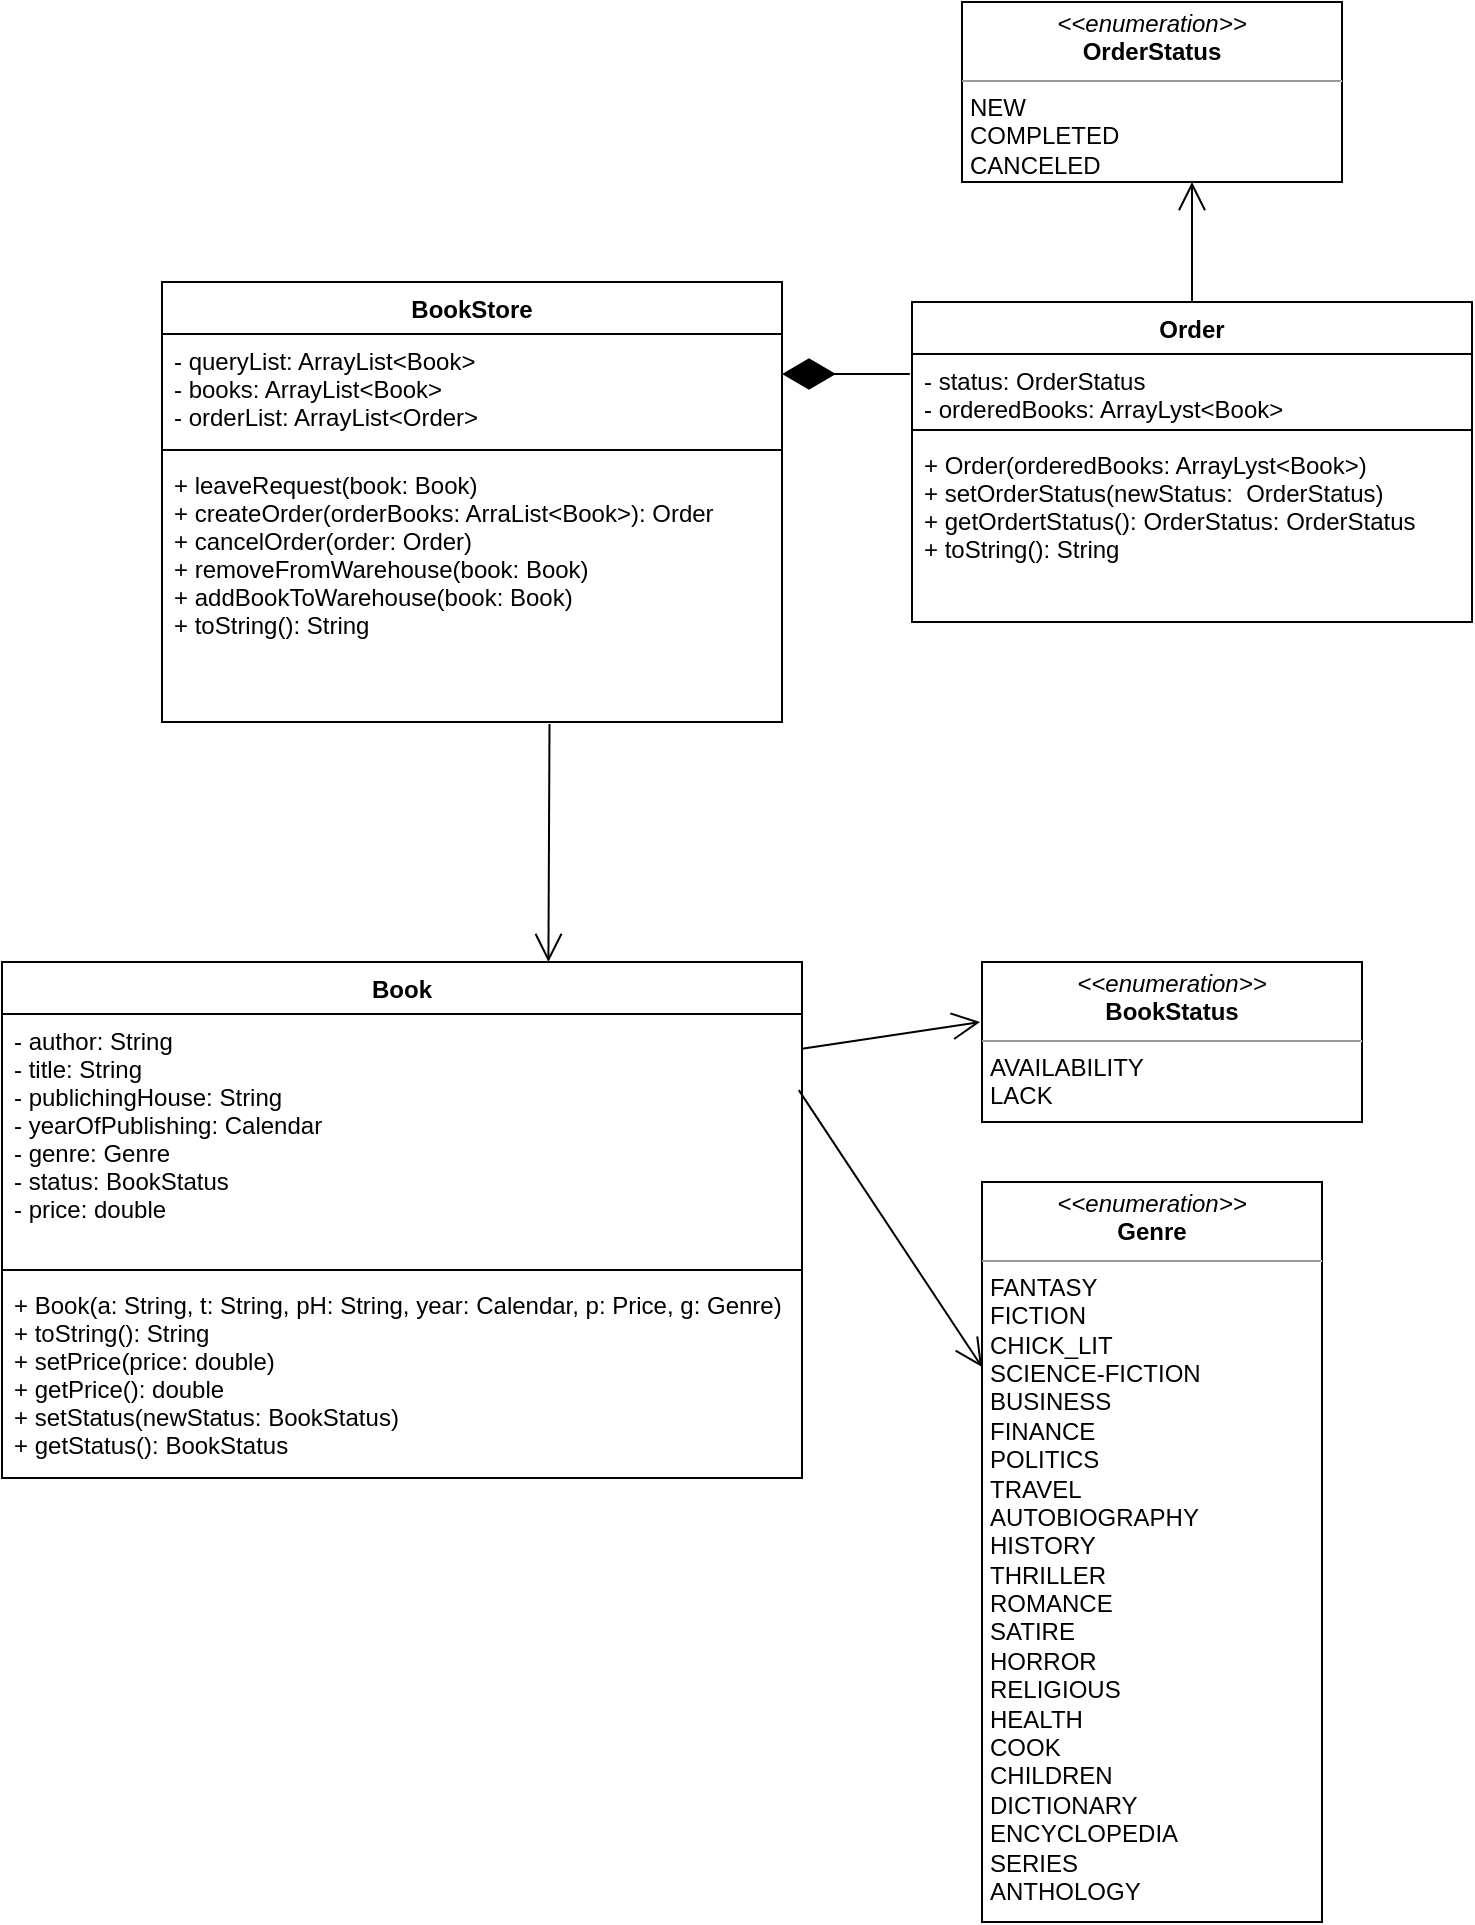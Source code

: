 <mxfile version="16.5.1" type="device"><diagram id="vR7oUWTqRPIUOsGdA2bu" name="Page-1"><mxGraphModel dx="1718" dy="845" grid="1" gridSize="10" guides="1" tooltips="1" connect="1" arrows="1" fold="1" page="1" pageScale="1" pageWidth="827" pageHeight="1169" math="0" shadow="0"><root><mxCell id="0"/><mxCell id="1" parent="0"/><mxCell id="VlagtUNL7BxEDkJDqKRH-1" value="Book" style="swimlane;fontStyle=1;align=center;verticalAlign=top;childLayout=stackLayout;horizontal=1;startSize=26;horizontalStack=0;resizeParent=1;resizeParentMax=0;resizeLast=0;collapsible=1;marginBottom=0;" vertex="1" parent="1"><mxGeometry x="-110" y="530" width="400" height="258" as="geometry"/></mxCell><mxCell id="VlagtUNL7BxEDkJDqKRH-2" value="- author: String&#10;- title: String&#10;- publichingHouse: String&#10;- yearOfPublishing: Calendar&#10;- genre: Genre&#10;- status: BookStatus&#10;- price: double" style="text;strokeColor=none;fillColor=none;align=left;verticalAlign=top;spacingLeft=4;spacingRight=4;overflow=hidden;rotatable=0;points=[[0,0.5],[1,0.5]];portConstraint=eastwest;" vertex="1" parent="VlagtUNL7BxEDkJDqKRH-1"><mxGeometry y="26" width="400" height="124" as="geometry"/></mxCell><mxCell id="VlagtUNL7BxEDkJDqKRH-3" value="" style="line;strokeWidth=1;fillColor=none;align=left;verticalAlign=middle;spacingTop=-1;spacingLeft=3;spacingRight=3;rotatable=0;labelPosition=right;points=[];portConstraint=eastwest;" vertex="1" parent="VlagtUNL7BxEDkJDqKRH-1"><mxGeometry y="150" width="400" height="8" as="geometry"/></mxCell><mxCell id="VlagtUNL7BxEDkJDqKRH-4" value="+ Book(a: String, t: String, pH: String, year: Calendar, p: Price, g: Genre)&#10;+ toString(): String&#10;+ setPrice(price: double)&#10;+ getPrice(): double&#10;+ setStatus(newStatus: BookStatus)&#10;+ getStatus(): BookStatus" style="text;strokeColor=none;fillColor=none;align=left;verticalAlign=top;spacingLeft=4;spacingRight=4;overflow=hidden;rotatable=0;points=[[0,0.5],[1,0.5]];portConstraint=eastwest;" vertex="1" parent="VlagtUNL7BxEDkJDqKRH-1"><mxGeometry y="158" width="400" height="100" as="geometry"/></mxCell><mxCell id="VlagtUNL7BxEDkJDqKRH-5" value="BookStore" style="swimlane;fontStyle=1;align=center;verticalAlign=top;childLayout=stackLayout;horizontal=1;startSize=26;horizontalStack=0;resizeParent=1;resizeParentMax=0;resizeLast=0;collapsible=1;marginBottom=0;" vertex="1" parent="1"><mxGeometry x="-30" y="190" width="310" height="220" as="geometry"/></mxCell><mxCell id="VlagtUNL7BxEDkJDqKRH-6" value="- queryList: ArrayList&lt;Book&gt;&#10;- books: ArrayList&lt;Book&gt;&#10;- orderList: ArrayList&lt;Order&gt;" style="text;strokeColor=none;fillColor=none;align=left;verticalAlign=top;spacingLeft=4;spacingRight=4;overflow=hidden;rotatable=0;points=[[0,0.5],[1,0.5]];portConstraint=eastwest;" vertex="1" parent="VlagtUNL7BxEDkJDqKRH-5"><mxGeometry y="26" width="310" height="54" as="geometry"/></mxCell><mxCell id="VlagtUNL7BxEDkJDqKRH-7" value="" style="line;strokeWidth=1;fillColor=none;align=left;verticalAlign=middle;spacingTop=-1;spacingLeft=3;spacingRight=3;rotatable=0;labelPosition=right;points=[];portConstraint=eastwest;" vertex="1" parent="VlagtUNL7BxEDkJDqKRH-5"><mxGeometry y="80" width="310" height="8" as="geometry"/></mxCell><mxCell id="VlagtUNL7BxEDkJDqKRH-8" value="+ leaveRequest(book: Book)&#10;+ createOrder(orderBooks: ArraList&lt;Book&gt;): Order&#10;+ cancelOrder(order: Order)&#10;+ removeFromWarehouse(book: Book)&#10;+ addBookToWarehouse(book: Book)&#10;+ toString(): String" style="text;strokeColor=none;fillColor=none;align=left;verticalAlign=top;spacingLeft=4;spacingRight=4;overflow=hidden;rotatable=0;points=[[0,0.5],[1,0.5]];portConstraint=eastwest;" vertex="1" parent="VlagtUNL7BxEDkJDqKRH-5"><mxGeometry y="88" width="310" height="132" as="geometry"/></mxCell><mxCell id="VlagtUNL7BxEDkJDqKRH-13" value="&lt;p style=&quot;margin: 0px ; margin-top: 4px ; text-align: center&quot;&gt;&lt;i&gt;&amp;lt;&amp;lt;enumeration&amp;gt;&amp;gt;&lt;/i&gt;&lt;br&gt;&lt;b&gt;BookStatus&lt;/b&gt;&lt;/p&gt;&lt;hr size=&quot;1&quot;&gt;&lt;p style=&quot;margin: 0px ; margin-left: 4px&quot;&gt;&lt;span&gt;AVAILABILITY&lt;/span&gt;&lt;/p&gt;&lt;p style=&quot;margin: 0px ; margin-left: 4px&quot;&gt;LACK&lt;/p&gt;&lt;hr size=&quot;1&quot;&gt;&lt;p style=&quot;margin: 0px ; margin-left: 4px&quot;&gt;&lt;br&gt;&lt;/p&gt;" style="verticalAlign=top;align=left;overflow=fill;fontSize=12;fontFamily=Helvetica;html=1;" vertex="1" parent="1"><mxGeometry x="380" y="530" width="190" height="80" as="geometry"/></mxCell><mxCell id="VlagtUNL7BxEDkJDqKRH-15" value="Order" style="swimlane;fontStyle=1;align=center;verticalAlign=top;childLayout=stackLayout;horizontal=1;startSize=26;horizontalStack=0;resizeParent=1;resizeParentMax=0;resizeLast=0;collapsible=1;marginBottom=0;" vertex="1" parent="1"><mxGeometry x="345" y="200" width="280" height="160" as="geometry"/></mxCell><mxCell id="VlagtUNL7BxEDkJDqKRH-16" value="- status: OrderStatus&#10;- orderedBooks: ArrayLyst&lt;Book&gt;" style="text;strokeColor=none;fillColor=none;align=left;verticalAlign=top;spacingLeft=4;spacingRight=4;overflow=hidden;rotatable=0;points=[[0,0.5],[1,0.5]];portConstraint=eastwest;" vertex="1" parent="VlagtUNL7BxEDkJDqKRH-15"><mxGeometry y="26" width="280" height="34" as="geometry"/></mxCell><mxCell id="VlagtUNL7BxEDkJDqKRH-17" value="" style="line;strokeWidth=1;fillColor=none;align=left;verticalAlign=middle;spacingTop=-1;spacingLeft=3;spacingRight=3;rotatable=0;labelPosition=right;points=[];portConstraint=eastwest;" vertex="1" parent="VlagtUNL7BxEDkJDqKRH-15"><mxGeometry y="60" width="280" height="8" as="geometry"/></mxCell><mxCell id="VlagtUNL7BxEDkJDqKRH-18" value="+ Order(orderedBooks: ArrayLyst&lt;Book&gt;)&#10;+ setOrderStatus(newStatus:  OrderStatus)&#10;+ getOrdertStatus(): OrderStatus: OrderStatus&#10;+ toString(): String" style="text;strokeColor=none;fillColor=none;align=left;verticalAlign=top;spacingLeft=4;spacingRight=4;overflow=hidden;rotatable=0;points=[[0,0.5],[1,0.5]];portConstraint=eastwest;" vertex="1" parent="VlagtUNL7BxEDkJDqKRH-15"><mxGeometry y="68" width="280" height="92" as="geometry"/></mxCell><mxCell id="VlagtUNL7BxEDkJDqKRH-19" value="&lt;p style=&quot;margin: 0px ; margin-top: 4px ; text-align: center&quot;&gt;&lt;i&gt;&amp;lt;&amp;lt;enumeration&amp;gt;&amp;gt;&lt;/i&gt;&lt;br&gt;&lt;b&gt;OrderStatus&lt;/b&gt;&lt;/p&gt;&lt;hr size=&quot;1&quot;&gt;&lt;p style=&quot;margin: 0px ; margin-left: 4px&quot;&gt;NEW&lt;/p&gt;&lt;p style=&quot;margin: 0px ; margin-left: 4px&quot;&gt;COMPLETED&lt;/p&gt;&lt;p style=&quot;margin: 0px ; margin-left: 4px&quot;&gt;CANCELED&lt;/p&gt;&lt;hr size=&quot;1&quot;&gt;&lt;p style=&quot;margin: 0px ; margin-left: 4px&quot;&gt;&lt;br&gt;&lt;/p&gt;" style="verticalAlign=top;align=left;overflow=fill;fontSize=12;fontFamily=Helvetica;html=1;" vertex="1" parent="1"><mxGeometry x="370" y="50" width="190" height="90" as="geometry"/></mxCell><mxCell id="VlagtUNL7BxEDkJDqKRH-24" value="&lt;p style=&quot;margin: 0px ; margin-top: 4px ; text-align: center&quot;&gt;&lt;i&gt;&amp;lt;&amp;lt;enumeration&amp;gt;&amp;gt;&lt;/i&gt;&lt;br&gt;&lt;b&gt;Genre&lt;/b&gt;&lt;/p&gt;&lt;hr size=&quot;1&quot;&gt;&lt;p style=&quot;margin: 0px ; margin-left: 4px&quot;&gt;&lt;span&gt;FANTASY&lt;/span&gt;&lt;br&gt;&lt;/p&gt;&lt;p style=&quot;margin: 0px ; margin-left: 4px&quot;&gt;FICTION&lt;/p&gt;&lt;p style=&quot;margin: 0px ; margin-left: 4px&quot;&gt;CHICK_LIT&lt;/p&gt;&lt;p style=&quot;margin: 0px ; margin-left: 4px&quot;&gt;SCIENCE-FICTION&lt;/p&gt;&lt;p style=&quot;margin: 0px ; margin-left: 4px&quot;&gt;BUSINESS&lt;/p&gt;&lt;p style=&quot;margin: 0px ; margin-left: 4px&quot;&gt;FINANCE&lt;/p&gt;&lt;p style=&quot;margin: 0px ; margin-left: 4px&quot;&gt;POLITICS&lt;/p&gt;&lt;p style=&quot;margin: 0px ; margin-left: 4px&quot;&gt;TRAVEL&lt;/p&gt;&lt;p style=&quot;margin: 0px ; margin-left: 4px&quot;&gt;AUTOBIOGRAPHY&lt;/p&gt;&lt;p style=&quot;margin: 0px ; margin-left: 4px&quot;&gt;HISTORY&lt;/p&gt;&lt;p style=&quot;margin: 0px ; margin-left: 4px&quot;&gt;THRILLER&lt;/p&gt;&lt;p style=&quot;margin: 0px ; margin-left: 4px&quot;&gt;ROMANCE&lt;/p&gt;&lt;p style=&quot;margin: 0px ; margin-left: 4px&quot;&gt;SATIRE&lt;/p&gt;&lt;p style=&quot;margin: 0px ; margin-left: 4px&quot;&gt;HORROR&lt;/p&gt;&lt;p style=&quot;margin: 0px ; margin-left: 4px&quot;&gt;RELIGIOUS&lt;/p&gt;&lt;p style=&quot;margin: 0px ; margin-left: 4px&quot;&gt;HEALTH&lt;/p&gt;&lt;p style=&quot;margin: 0px ; margin-left: 4px&quot;&gt;COOK&lt;/p&gt;&lt;p style=&quot;margin: 0px ; margin-left: 4px&quot;&gt;CHILDREN&lt;/p&gt;&lt;p style=&quot;margin: 0px ; margin-left: 4px&quot;&gt;DICTIONARY&lt;/p&gt;&lt;p style=&quot;margin: 0px ; margin-left: 4px&quot;&gt;ENCYCLOPEDIA&lt;/p&gt;&lt;p style=&quot;margin: 0px ; margin-left: 4px&quot;&gt;SERIES&lt;/p&gt;&lt;p style=&quot;margin: 0px ; margin-left: 4px&quot;&gt;ANTHOLOGY&lt;/p&gt;&lt;p style=&quot;margin: 0px ; margin-left: 4px&quot;&gt;&lt;br&gt;&lt;/p&gt;&lt;hr size=&quot;1&quot;&gt;&lt;p style=&quot;margin: 0px ; margin-left: 4px&quot;&gt;&lt;br&gt;&lt;/p&gt;" style="verticalAlign=top;align=left;overflow=fill;fontSize=12;fontFamily=Helvetica;html=1;" vertex="1" parent="1"><mxGeometry x="380" y="640" width="170" height="370" as="geometry"/></mxCell><mxCell id="VlagtUNL7BxEDkJDqKRH-25" value="" style="endArrow=open;endFill=1;endSize=12;html=1;rounded=0;exitX=0.996;exitY=0.307;exitDx=0;exitDy=0;exitPerimeter=0;entryX=0;entryY=0.25;entryDx=0;entryDy=0;" edge="1" parent="1" source="VlagtUNL7BxEDkJDqKRH-2" target="VlagtUNL7BxEDkJDqKRH-24"><mxGeometry width="160" relative="1" as="geometry"><mxPoint x="200" y="750" as="sourcePoint"/><mxPoint x="390" y="581" as="targetPoint"/></mxGeometry></mxCell><mxCell id="VlagtUNL7BxEDkJDqKRH-26" value="" style="endArrow=open;endFill=1;endSize=12;html=1;rounded=0;entryX=-0.005;entryY=0.375;entryDx=0;entryDy=0;entryPerimeter=0;exitX=1;exitY=0.14;exitDx=0;exitDy=0;exitPerimeter=0;" edge="1" parent="1" source="VlagtUNL7BxEDkJDqKRH-2" target="VlagtUNL7BxEDkJDqKRH-13"><mxGeometry width="160" relative="1" as="geometry"><mxPoint x="200" y="750" as="sourcePoint"/><mxPoint x="360" y="750" as="targetPoint"/></mxGeometry></mxCell><mxCell id="VlagtUNL7BxEDkJDqKRH-27" value="" style="endArrow=open;endFill=1;endSize=12;html=1;rounded=0;exitX=0.5;exitY=0;exitDx=0;exitDy=0;" edge="1" parent="1" source="VlagtUNL7BxEDkJDqKRH-15"><mxGeometry width="160" relative="1" as="geometry"><mxPoint x="200" y="490" as="sourcePoint"/><mxPoint x="485" y="140" as="targetPoint"/></mxGeometry></mxCell><mxCell id="VlagtUNL7BxEDkJDqKRH-28" value="" style="endArrow=diamondThin;endFill=1;endSize=24;html=1;rounded=0;exitX=-0.004;exitY=0.294;exitDx=0;exitDy=0;exitPerimeter=0;" edge="1" parent="1" source="VlagtUNL7BxEDkJDqKRH-16"><mxGeometry width="160" relative="1" as="geometry"><mxPoint x="200" y="490" as="sourcePoint"/><mxPoint x="280" y="236" as="targetPoint"/></mxGeometry></mxCell><mxCell id="VlagtUNL7BxEDkJDqKRH-30" value="" style="endArrow=open;endFill=1;endSize=12;html=1;rounded=0;entryX=0.683;entryY=0;entryDx=0;entryDy=0;exitX=0.625;exitY=1.008;exitDx=0;exitDy=0;exitPerimeter=0;entryPerimeter=0;" edge="1" parent="1" source="VlagtUNL7BxEDkJDqKRH-8" target="VlagtUNL7BxEDkJDqKRH-1"><mxGeometry width="160" relative="1" as="geometry"><mxPoint x="180" y="430" as="sourcePoint"/><mxPoint x="360" y="490" as="targetPoint"/></mxGeometry></mxCell></root></mxGraphModel></diagram></mxfile>